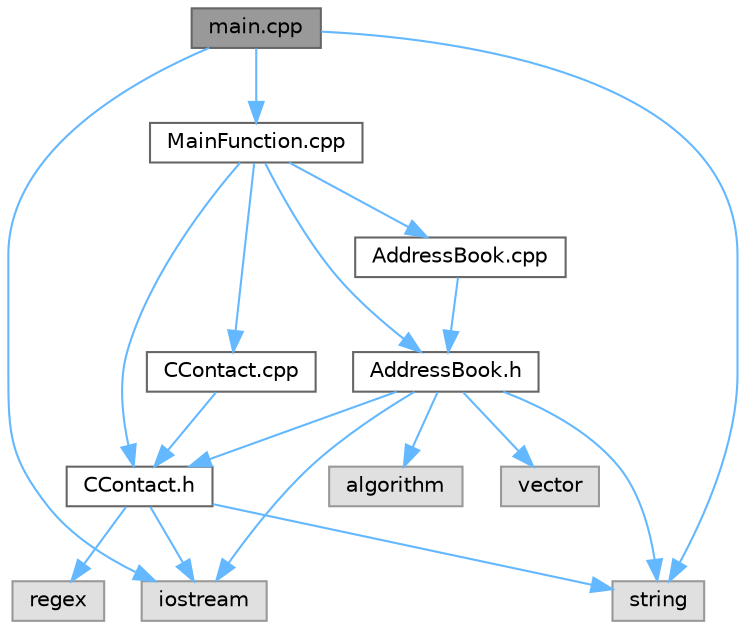 digraph "main.cpp"
{
 // LATEX_PDF_SIZE
  bgcolor="transparent";
  edge [fontname=Helvetica,fontsize=10,labelfontname=Helvetica,labelfontsize=10];
  node [fontname=Helvetica,fontsize=10,shape=box,height=0.2,width=0.4];
  Node1 [label="main.cpp",height=0.2,width=0.4,color="gray40", fillcolor="grey60", style="filled", fontcolor="black",tooltip=" "];
  Node1 -> Node2 [color="steelblue1",style="solid"];
  Node2 [label="MainFunction.cpp",height=0.2,width=0.4,color="grey40", fillcolor="white", style="filled",URL="$df/d71/_main_function_8cpp.html",tooltip=" "];
  Node2 -> Node3 [color="steelblue1",style="solid"];
  Node3 [label="CContact.h",height=0.2,width=0.4,color="grey40", fillcolor="white", style="filled",URL="$d0/d79/_c_contact_8h.html",tooltip=" "];
  Node3 -> Node4 [color="steelblue1",style="solid"];
  Node4 [label="iostream",height=0.2,width=0.4,color="grey60", fillcolor="#E0E0E0", style="filled",tooltip=" "];
  Node3 -> Node5 [color="steelblue1",style="solid"];
  Node5 [label="string",height=0.2,width=0.4,color="grey60", fillcolor="#E0E0E0", style="filled",tooltip=" "];
  Node3 -> Node6 [color="steelblue1",style="solid"];
  Node6 [label="regex",height=0.2,width=0.4,color="grey60", fillcolor="#E0E0E0", style="filled",tooltip=" "];
  Node2 -> Node7 [color="steelblue1",style="solid"];
  Node7 [label="CContact.cpp",height=0.2,width=0.4,color="grey40", fillcolor="white", style="filled",URL="$d8/d08/_c_contact_8cpp.html",tooltip=" "];
  Node7 -> Node3 [color="steelblue1",style="solid"];
  Node2 -> Node8 [color="steelblue1",style="solid"];
  Node8 [label="AddressBook.h",height=0.2,width=0.4,color="grey40", fillcolor="white", style="filled",URL="$dc/d17/_address_book_8h.html",tooltip=" "];
  Node8 -> Node5 [color="steelblue1",style="solid"];
  Node8 -> Node9 [color="steelblue1",style="solid"];
  Node9 [label="vector",height=0.2,width=0.4,color="grey60", fillcolor="#E0E0E0", style="filled",tooltip=" "];
  Node8 -> Node10 [color="steelblue1",style="solid"];
  Node10 [label="algorithm",height=0.2,width=0.4,color="grey60", fillcolor="#E0E0E0", style="filled",tooltip=" "];
  Node8 -> Node4 [color="steelblue1",style="solid"];
  Node8 -> Node3 [color="steelblue1",style="solid"];
  Node2 -> Node11 [color="steelblue1",style="solid"];
  Node11 [label="AddressBook.cpp",height=0.2,width=0.4,color="grey40", fillcolor="white", style="filled",URL="$d3/dc4/_address_book_8cpp.html",tooltip=" "];
  Node11 -> Node8 [color="steelblue1",style="solid"];
  Node1 -> Node4 [color="steelblue1",style="solid"];
  Node1 -> Node5 [color="steelblue1",style="solid"];
}
